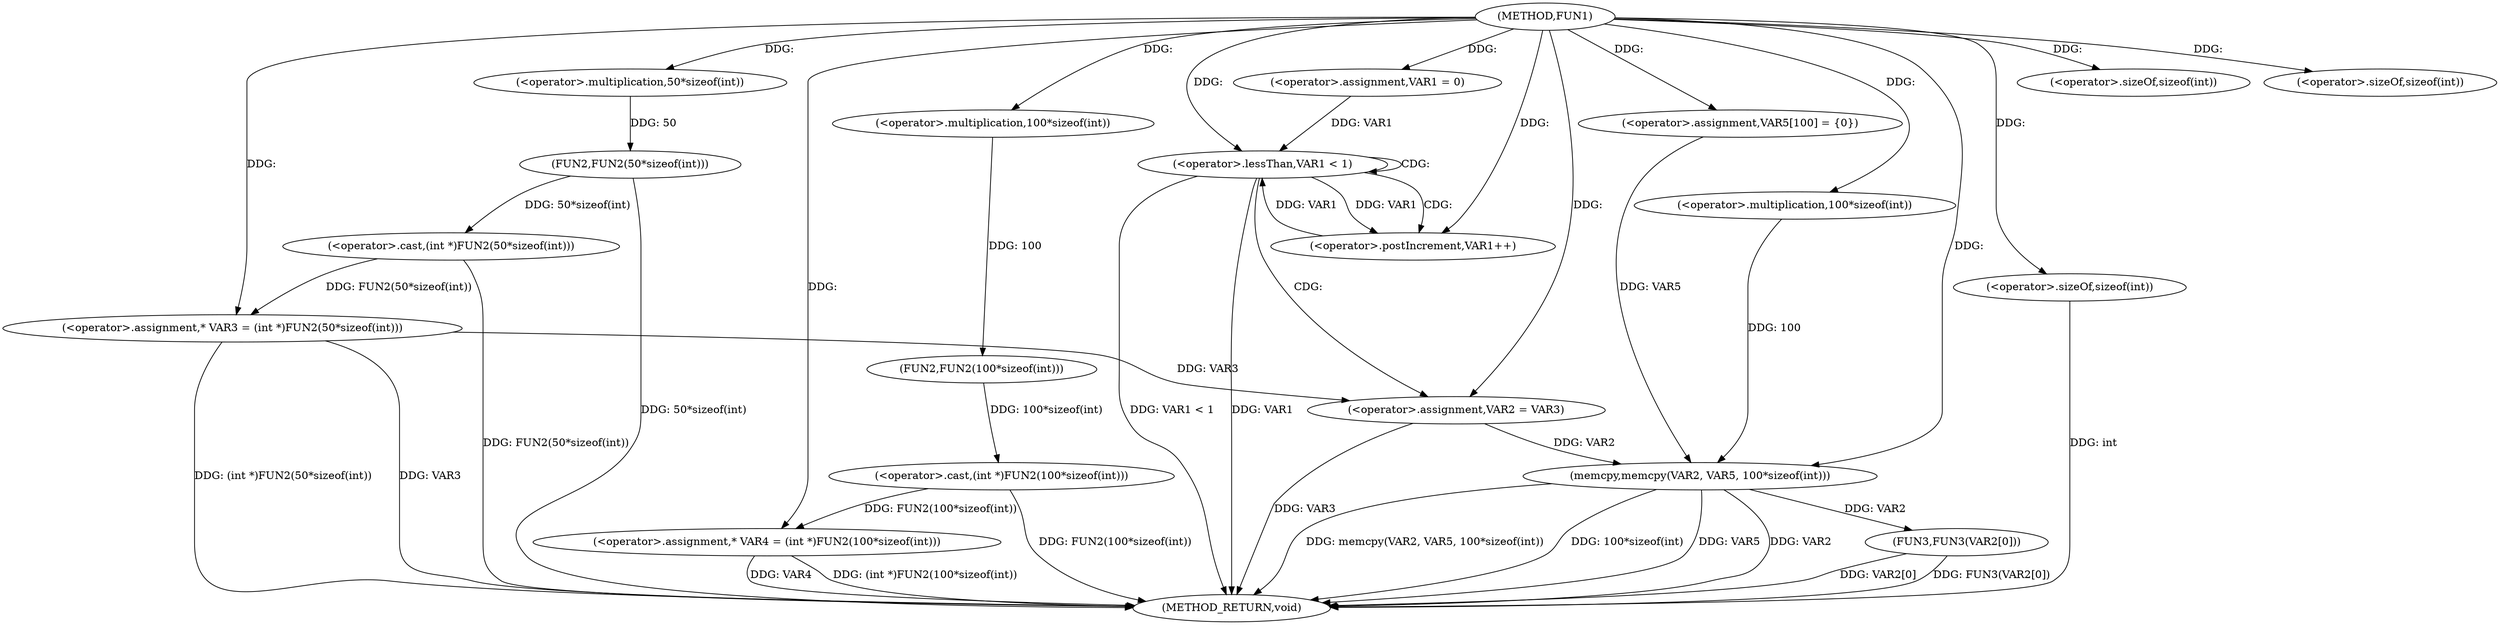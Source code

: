digraph FUN1 {  
"1000100" [label = "(METHOD,FUN1)" ]
"1000152" [label = "(METHOD_RETURN,void)" ]
"1000105" [label = "(<operator>.assignment,* VAR3 = (int *)FUN2(50*sizeof(int)))" ]
"1000107" [label = "(<operator>.cast,(int *)FUN2(50*sizeof(int)))" ]
"1000109" [label = "(FUN2,FUN2(50*sizeof(int)))" ]
"1000110" [label = "(<operator>.multiplication,50*sizeof(int))" ]
"1000112" [label = "(<operator>.sizeOf,sizeof(int))" ]
"1000115" [label = "(<operator>.assignment,* VAR4 = (int *)FUN2(100*sizeof(int)))" ]
"1000117" [label = "(<operator>.cast,(int *)FUN2(100*sizeof(int)))" ]
"1000119" [label = "(FUN2,FUN2(100*sizeof(int)))" ]
"1000120" [label = "(<operator>.multiplication,100*sizeof(int))" ]
"1000122" [label = "(<operator>.sizeOf,sizeof(int))" ]
"1000125" [label = "(<operator>.assignment,VAR1 = 0)" ]
"1000128" [label = "(<operator>.lessThan,VAR1 < 1)" ]
"1000131" [label = "(<operator>.postIncrement,VAR1++)" ]
"1000134" [label = "(<operator>.assignment,VAR2 = VAR3)" ]
"1000139" [label = "(<operator>.assignment,VAR5[100] = {0})" ]
"1000141" [label = "(memcpy,memcpy(VAR2, VAR5, 100*sizeof(int)))" ]
"1000144" [label = "(<operator>.multiplication,100*sizeof(int))" ]
"1000146" [label = "(<operator>.sizeOf,sizeof(int))" ]
"1000148" [label = "(FUN3,FUN3(VAR2[0]))" ]
  "1000115" -> "1000152"  [ label = "DDG: (int *)FUN2(100*sizeof(int))"] 
  "1000141" -> "1000152"  [ label = "DDG: VAR2"] 
  "1000105" -> "1000152"  [ label = "DDG: (int *)FUN2(50*sizeof(int))"] 
  "1000109" -> "1000152"  [ label = "DDG: 50*sizeof(int)"] 
  "1000128" -> "1000152"  [ label = "DDG: VAR1 < 1"] 
  "1000117" -> "1000152"  [ label = "DDG: FUN2(100*sizeof(int))"] 
  "1000141" -> "1000152"  [ label = "DDG: memcpy(VAR2, VAR5, 100*sizeof(int))"] 
  "1000128" -> "1000152"  [ label = "DDG: VAR1"] 
  "1000141" -> "1000152"  [ label = "DDG: 100*sizeof(int)"] 
  "1000148" -> "1000152"  [ label = "DDG: VAR2[0]"] 
  "1000148" -> "1000152"  [ label = "DDG: FUN3(VAR2[0])"] 
  "1000141" -> "1000152"  [ label = "DDG: VAR5"] 
  "1000134" -> "1000152"  [ label = "DDG: VAR3"] 
  "1000146" -> "1000152"  [ label = "DDG: int"] 
  "1000115" -> "1000152"  [ label = "DDG: VAR4"] 
  "1000105" -> "1000152"  [ label = "DDG: VAR3"] 
  "1000107" -> "1000152"  [ label = "DDG: FUN2(50*sizeof(int))"] 
  "1000107" -> "1000105"  [ label = "DDG: FUN2(50*sizeof(int))"] 
  "1000100" -> "1000105"  [ label = "DDG: "] 
  "1000109" -> "1000107"  [ label = "DDG: 50*sizeof(int)"] 
  "1000110" -> "1000109"  [ label = "DDG: 50"] 
  "1000100" -> "1000110"  [ label = "DDG: "] 
  "1000100" -> "1000112"  [ label = "DDG: "] 
  "1000117" -> "1000115"  [ label = "DDG: FUN2(100*sizeof(int))"] 
  "1000100" -> "1000115"  [ label = "DDG: "] 
  "1000119" -> "1000117"  [ label = "DDG: 100*sizeof(int)"] 
  "1000120" -> "1000119"  [ label = "DDG: 100"] 
  "1000100" -> "1000120"  [ label = "DDG: "] 
  "1000100" -> "1000122"  [ label = "DDG: "] 
  "1000100" -> "1000125"  [ label = "DDG: "] 
  "1000125" -> "1000128"  [ label = "DDG: VAR1"] 
  "1000131" -> "1000128"  [ label = "DDG: VAR1"] 
  "1000100" -> "1000128"  [ label = "DDG: "] 
  "1000128" -> "1000131"  [ label = "DDG: VAR1"] 
  "1000100" -> "1000131"  [ label = "DDG: "] 
  "1000105" -> "1000134"  [ label = "DDG: VAR3"] 
  "1000100" -> "1000134"  [ label = "DDG: "] 
  "1000100" -> "1000139"  [ label = "DDG: "] 
  "1000134" -> "1000141"  [ label = "DDG: VAR2"] 
  "1000100" -> "1000141"  [ label = "DDG: "] 
  "1000139" -> "1000141"  [ label = "DDG: VAR5"] 
  "1000144" -> "1000141"  [ label = "DDG: 100"] 
  "1000100" -> "1000144"  [ label = "DDG: "] 
  "1000100" -> "1000146"  [ label = "DDG: "] 
  "1000141" -> "1000148"  [ label = "DDG: VAR2"] 
  "1000128" -> "1000128"  [ label = "CDG: "] 
  "1000128" -> "1000131"  [ label = "CDG: "] 
  "1000128" -> "1000134"  [ label = "CDG: "] 
}
